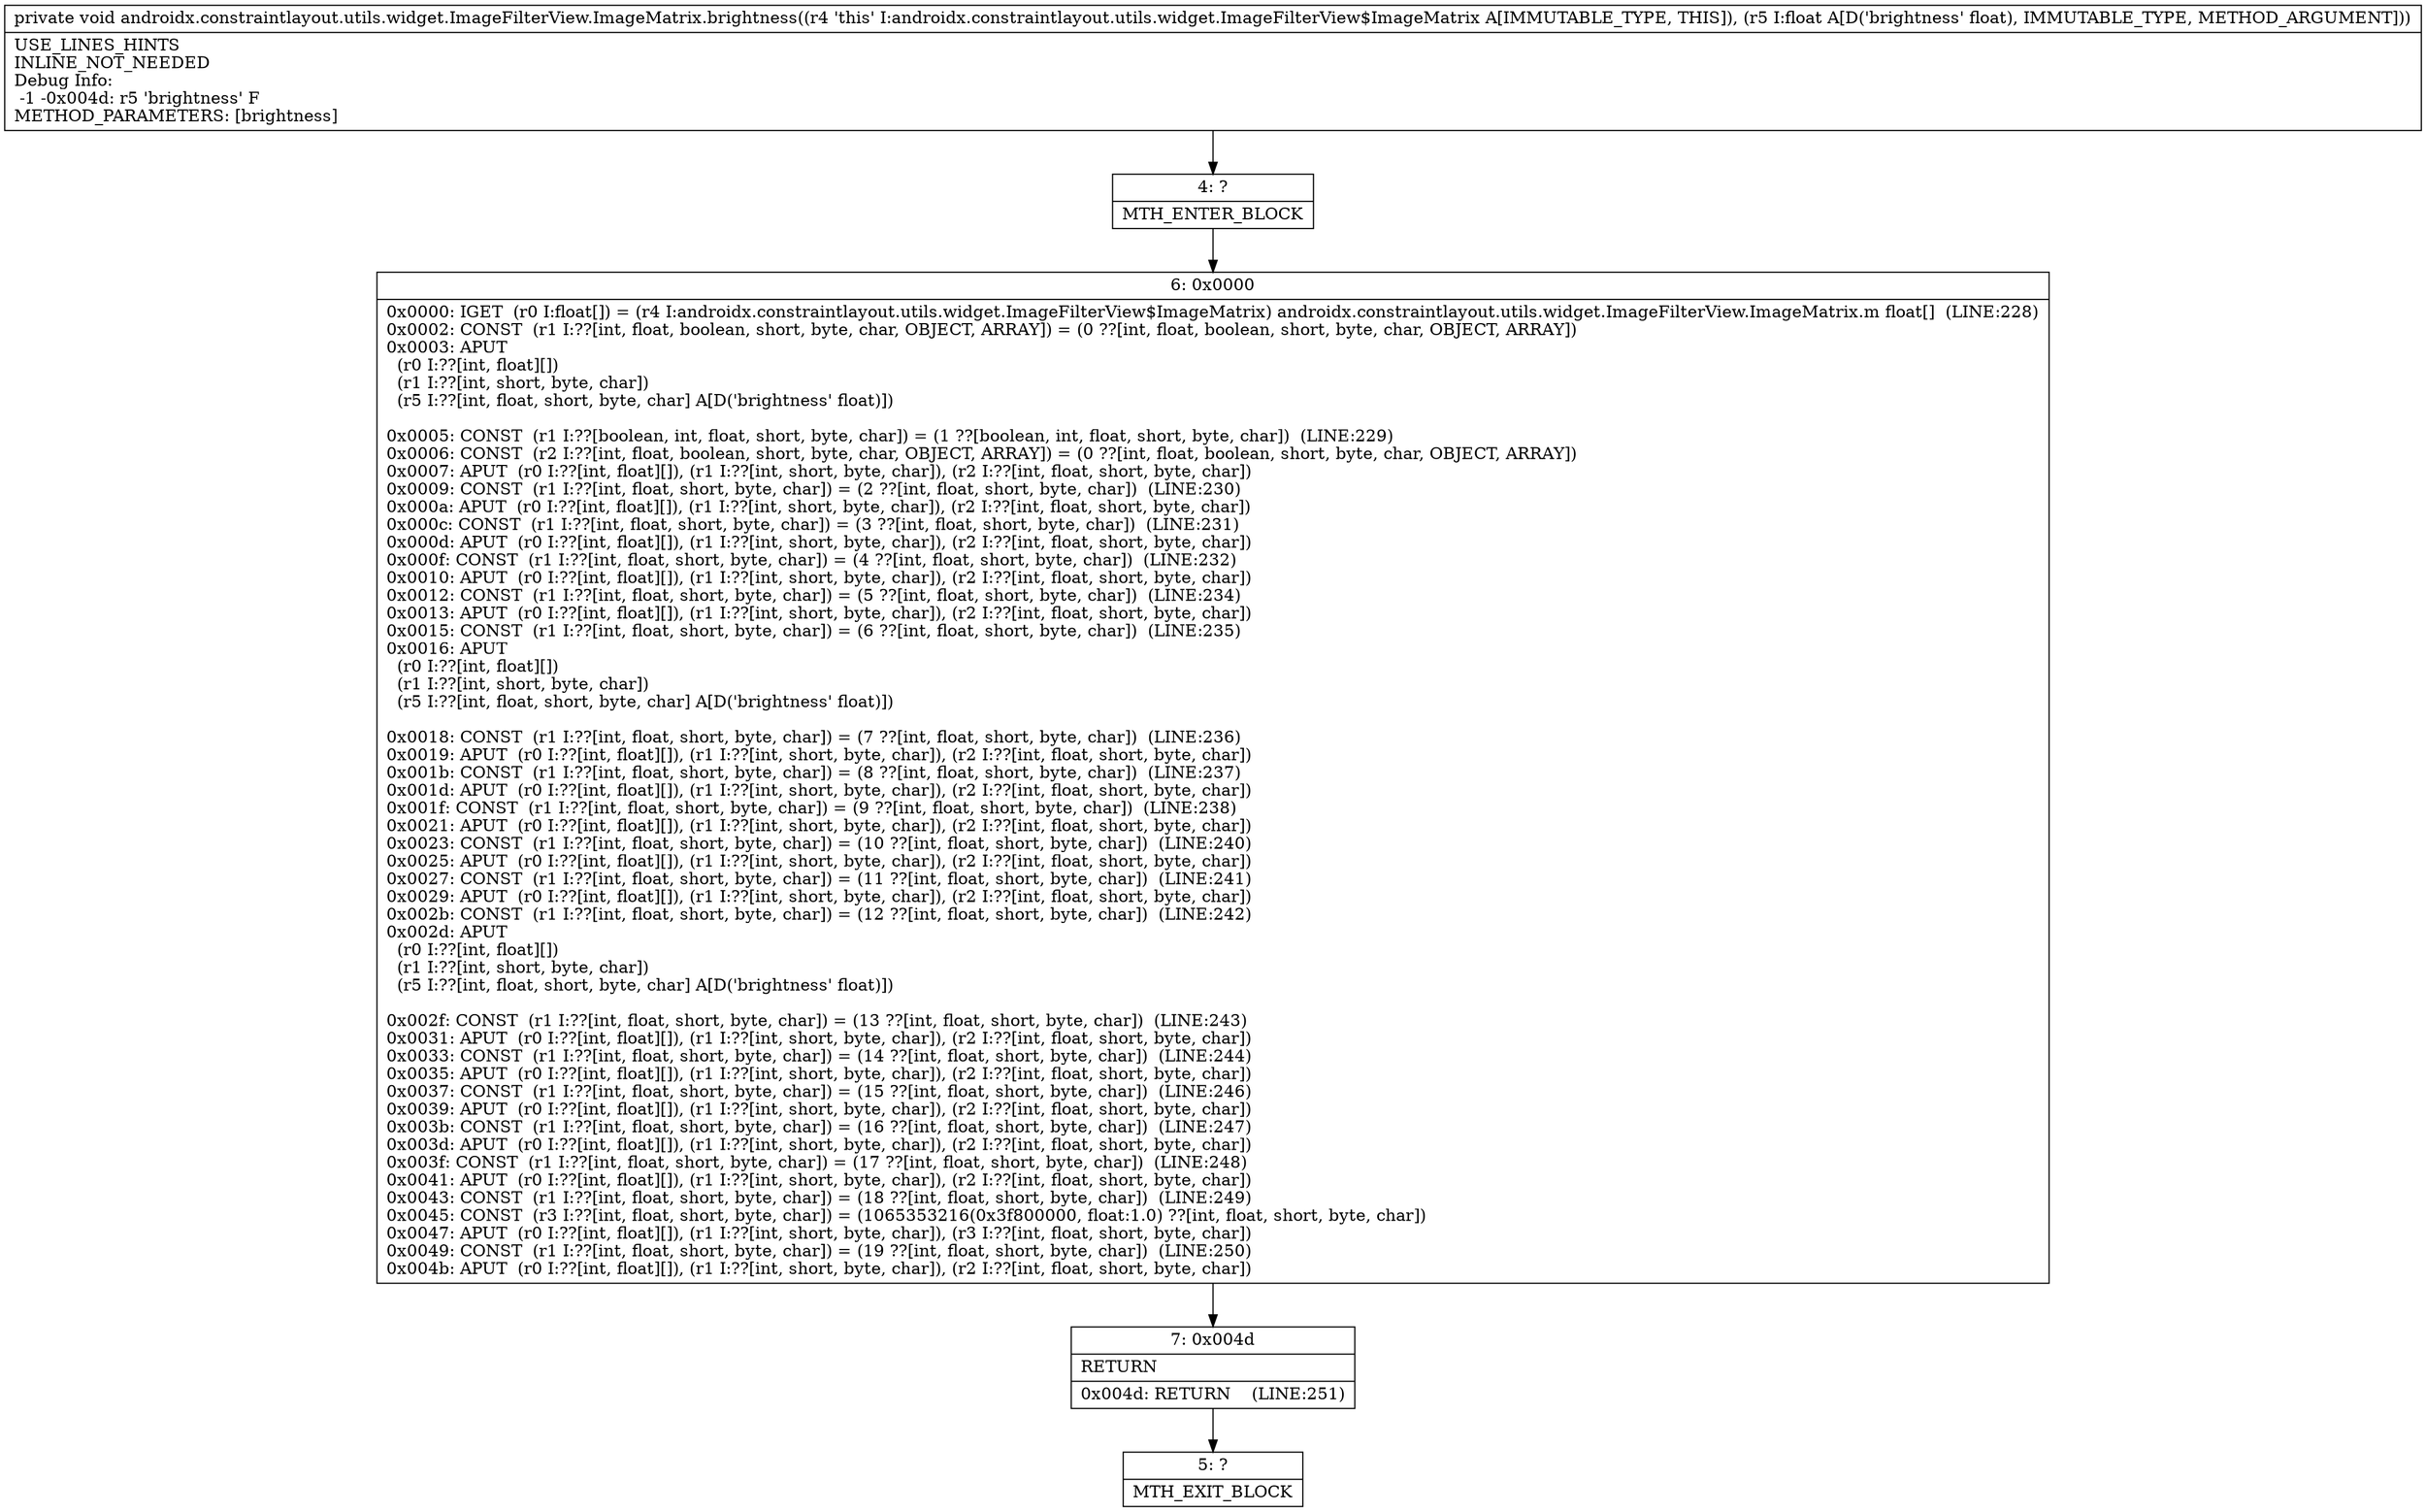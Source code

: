 digraph "CFG forandroidx.constraintlayout.utils.widget.ImageFilterView.ImageMatrix.brightness(F)V" {
Node_4 [shape=record,label="{4\:\ ?|MTH_ENTER_BLOCK\l}"];
Node_6 [shape=record,label="{6\:\ 0x0000|0x0000: IGET  (r0 I:float[]) = (r4 I:androidx.constraintlayout.utils.widget.ImageFilterView$ImageMatrix) androidx.constraintlayout.utils.widget.ImageFilterView.ImageMatrix.m float[]  (LINE:228)\l0x0002: CONST  (r1 I:??[int, float, boolean, short, byte, char, OBJECT, ARRAY]) = (0 ??[int, float, boolean, short, byte, char, OBJECT, ARRAY]) \l0x0003: APUT  \l  (r0 I:??[int, float][])\l  (r1 I:??[int, short, byte, char])\l  (r5 I:??[int, float, short, byte, char] A[D('brightness' float)])\l \l0x0005: CONST  (r1 I:??[boolean, int, float, short, byte, char]) = (1 ??[boolean, int, float, short, byte, char])  (LINE:229)\l0x0006: CONST  (r2 I:??[int, float, boolean, short, byte, char, OBJECT, ARRAY]) = (0 ??[int, float, boolean, short, byte, char, OBJECT, ARRAY]) \l0x0007: APUT  (r0 I:??[int, float][]), (r1 I:??[int, short, byte, char]), (r2 I:??[int, float, short, byte, char]) \l0x0009: CONST  (r1 I:??[int, float, short, byte, char]) = (2 ??[int, float, short, byte, char])  (LINE:230)\l0x000a: APUT  (r0 I:??[int, float][]), (r1 I:??[int, short, byte, char]), (r2 I:??[int, float, short, byte, char]) \l0x000c: CONST  (r1 I:??[int, float, short, byte, char]) = (3 ??[int, float, short, byte, char])  (LINE:231)\l0x000d: APUT  (r0 I:??[int, float][]), (r1 I:??[int, short, byte, char]), (r2 I:??[int, float, short, byte, char]) \l0x000f: CONST  (r1 I:??[int, float, short, byte, char]) = (4 ??[int, float, short, byte, char])  (LINE:232)\l0x0010: APUT  (r0 I:??[int, float][]), (r1 I:??[int, short, byte, char]), (r2 I:??[int, float, short, byte, char]) \l0x0012: CONST  (r1 I:??[int, float, short, byte, char]) = (5 ??[int, float, short, byte, char])  (LINE:234)\l0x0013: APUT  (r0 I:??[int, float][]), (r1 I:??[int, short, byte, char]), (r2 I:??[int, float, short, byte, char]) \l0x0015: CONST  (r1 I:??[int, float, short, byte, char]) = (6 ??[int, float, short, byte, char])  (LINE:235)\l0x0016: APUT  \l  (r0 I:??[int, float][])\l  (r1 I:??[int, short, byte, char])\l  (r5 I:??[int, float, short, byte, char] A[D('brightness' float)])\l \l0x0018: CONST  (r1 I:??[int, float, short, byte, char]) = (7 ??[int, float, short, byte, char])  (LINE:236)\l0x0019: APUT  (r0 I:??[int, float][]), (r1 I:??[int, short, byte, char]), (r2 I:??[int, float, short, byte, char]) \l0x001b: CONST  (r1 I:??[int, float, short, byte, char]) = (8 ??[int, float, short, byte, char])  (LINE:237)\l0x001d: APUT  (r0 I:??[int, float][]), (r1 I:??[int, short, byte, char]), (r2 I:??[int, float, short, byte, char]) \l0x001f: CONST  (r1 I:??[int, float, short, byte, char]) = (9 ??[int, float, short, byte, char])  (LINE:238)\l0x0021: APUT  (r0 I:??[int, float][]), (r1 I:??[int, short, byte, char]), (r2 I:??[int, float, short, byte, char]) \l0x0023: CONST  (r1 I:??[int, float, short, byte, char]) = (10 ??[int, float, short, byte, char])  (LINE:240)\l0x0025: APUT  (r0 I:??[int, float][]), (r1 I:??[int, short, byte, char]), (r2 I:??[int, float, short, byte, char]) \l0x0027: CONST  (r1 I:??[int, float, short, byte, char]) = (11 ??[int, float, short, byte, char])  (LINE:241)\l0x0029: APUT  (r0 I:??[int, float][]), (r1 I:??[int, short, byte, char]), (r2 I:??[int, float, short, byte, char]) \l0x002b: CONST  (r1 I:??[int, float, short, byte, char]) = (12 ??[int, float, short, byte, char])  (LINE:242)\l0x002d: APUT  \l  (r0 I:??[int, float][])\l  (r1 I:??[int, short, byte, char])\l  (r5 I:??[int, float, short, byte, char] A[D('brightness' float)])\l \l0x002f: CONST  (r1 I:??[int, float, short, byte, char]) = (13 ??[int, float, short, byte, char])  (LINE:243)\l0x0031: APUT  (r0 I:??[int, float][]), (r1 I:??[int, short, byte, char]), (r2 I:??[int, float, short, byte, char]) \l0x0033: CONST  (r1 I:??[int, float, short, byte, char]) = (14 ??[int, float, short, byte, char])  (LINE:244)\l0x0035: APUT  (r0 I:??[int, float][]), (r1 I:??[int, short, byte, char]), (r2 I:??[int, float, short, byte, char]) \l0x0037: CONST  (r1 I:??[int, float, short, byte, char]) = (15 ??[int, float, short, byte, char])  (LINE:246)\l0x0039: APUT  (r0 I:??[int, float][]), (r1 I:??[int, short, byte, char]), (r2 I:??[int, float, short, byte, char]) \l0x003b: CONST  (r1 I:??[int, float, short, byte, char]) = (16 ??[int, float, short, byte, char])  (LINE:247)\l0x003d: APUT  (r0 I:??[int, float][]), (r1 I:??[int, short, byte, char]), (r2 I:??[int, float, short, byte, char]) \l0x003f: CONST  (r1 I:??[int, float, short, byte, char]) = (17 ??[int, float, short, byte, char])  (LINE:248)\l0x0041: APUT  (r0 I:??[int, float][]), (r1 I:??[int, short, byte, char]), (r2 I:??[int, float, short, byte, char]) \l0x0043: CONST  (r1 I:??[int, float, short, byte, char]) = (18 ??[int, float, short, byte, char])  (LINE:249)\l0x0045: CONST  (r3 I:??[int, float, short, byte, char]) = (1065353216(0x3f800000, float:1.0) ??[int, float, short, byte, char]) \l0x0047: APUT  (r0 I:??[int, float][]), (r1 I:??[int, short, byte, char]), (r3 I:??[int, float, short, byte, char]) \l0x0049: CONST  (r1 I:??[int, float, short, byte, char]) = (19 ??[int, float, short, byte, char])  (LINE:250)\l0x004b: APUT  (r0 I:??[int, float][]), (r1 I:??[int, short, byte, char]), (r2 I:??[int, float, short, byte, char]) \l}"];
Node_7 [shape=record,label="{7\:\ 0x004d|RETURN\l|0x004d: RETURN    (LINE:251)\l}"];
Node_5 [shape=record,label="{5\:\ ?|MTH_EXIT_BLOCK\l}"];
MethodNode[shape=record,label="{private void androidx.constraintlayout.utils.widget.ImageFilterView.ImageMatrix.brightness((r4 'this' I:androidx.constraintlayout.utils.widget.ImageFilterView$ImageMatrix A[IMMUTABLE_TYPE, THIS]), (r5 I:float A[D('brightness' float), IMMUTABLE_TYPE, METHOD_ARGUMENT]))  | USE_LINES_HINTS\lINLINE_NOT_NEEDED\lDebug Info:\l  \-1 \-0x004d: r5 'brightness' F\lMETHOD_PARAMETERS: [brightness]\l}"];
MethodNode -> Node_4;Node_4 -> Node_6;
Node_6 -> Node_7;
Node_7 -> Node_5;
}

